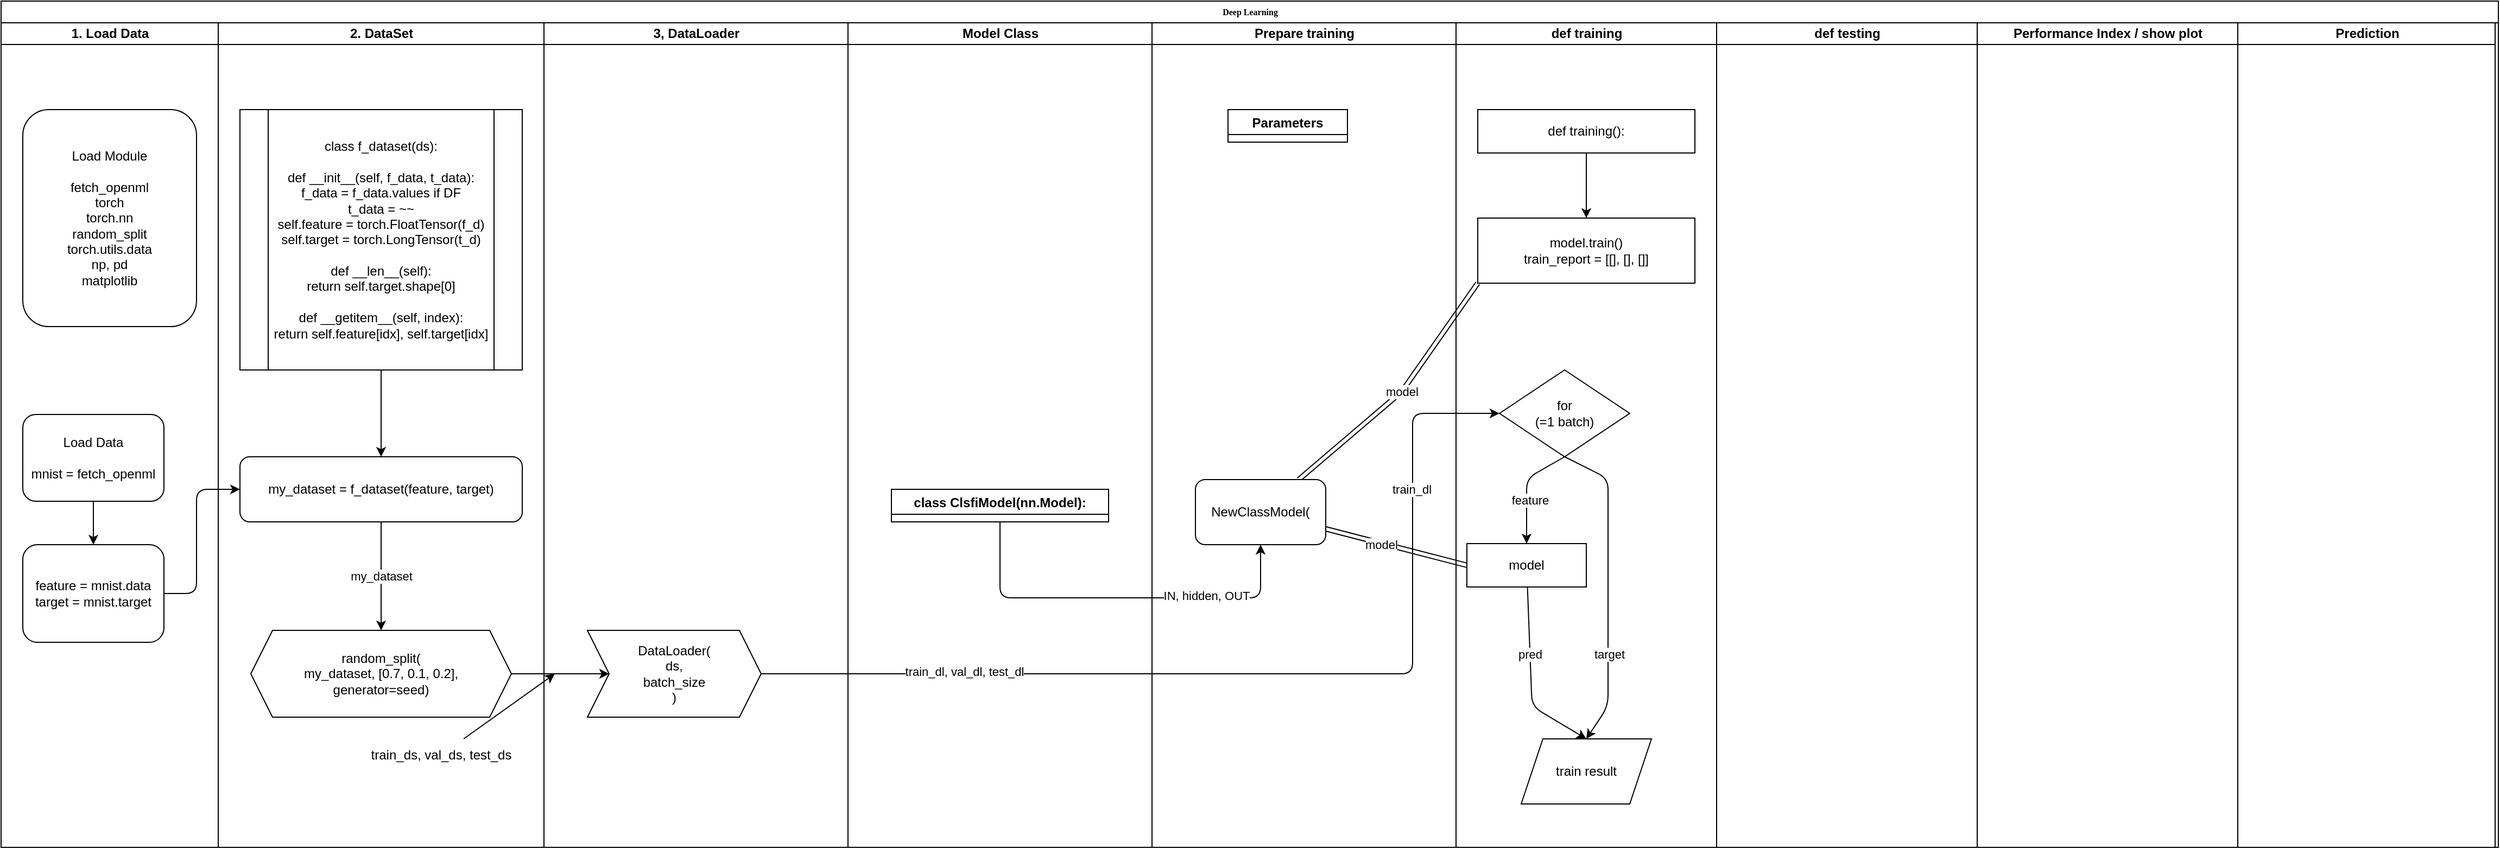 <mxfile>
    <diagram id="5OHYInAw_ak4mr4Z1Iow" name="Page-1">
        <mxGraphModel dx="1413" dy="840" grid="1" gridSize="10" guides="1" tooltips="1" connect="1" arrows="1" fold="1" page="1" pageScale="1" pageWidth="1169" pageHeight="827" math="0" shadow="0">
            <root>
                <mxCell id="0"/>
                <mxCell id="1" style="locked=1;" parent="0"/>
                <mxCell id="55" value="Deep Learning" style="swimlane;html=1;childLayout=stackLayout;startSize=20;rounded=0;shadow=0;labelBackgroundColor=none;strokeWidth=1;fontFamily=Verdana;fontSize=8;align=center;" parent="1" vertex="1">
                    <mxGeometry x="20" y="20" width="2300" height="780" as="geometry"/>
                </mxCell>
                <mxCell id="56" value="1. Load Data" style="swimlane;html=1;startSize=20;" parent="55" vertex="1">
                    <mxGeometry y="20" width="200" height="760" as="geometry"/>
                </mxCell>
                <mxCell id="75" value="2. DataSet" style="swimlane;html=1;startSize=20;" parent="55" vertex="1">
                    <mxGeometry x="200" y="20" width="300" height="760" as="geometry"/>
                </mxCell>
                <mxCell id="77" value="3, DataLoader" style="swimlane;html=1;startSize=20;" parent="55" vertex="1">
                    <mxGeometry x="500" y="20" width="280" height="760" as="geometry">
                        <mxRectangle x="320" y="20" width="40" height="730" as="alternateBounds"/>
                    </mxGeometry>
                </mxCell>
                <mxCell id="82" value="Model Class" style="swimlane;html=1;startSize=20;" parent="55" vertex="1">
                    <mxGeometry x="780" y="20" width="280" height="760" as="geometry">
                        <mxRectangle x="480" y="20" width="40" height="1085" as="alternateBounds"/>
                    </mxGeometry>
                </mxCell>
                <mxCell id="103" value="Prepare training" style="swimlane;html=1;startSize=20;" parent="55" vertex="1">
                    <mxGeometry x="1060" y="20" width="280" height="760" as="geometry"/>
                </mxCell>
                <mxCell id="104" value="def training" style="swimlane;html=1;startSize=20;" parent="55" vertex="1">
                    <mxGeometry x="1340" y="20" width="240" height="760" as="geometry"/>
                </mxCell>
                <mxCell id="98" value="def testing" style="swimlane;html=1;startSize=20;" parent="55" vertex="1">
                    <mxGeometry x="1580" y="20" width="240" height="760" as="geometry"/>
                </mxCell>
                <mxCell id="110" value="Performance Index / show plot" style="swimlane;html=1;startSize=20;" parent="55" vertex="1">
                    <mxGeometry x="1820" y="20" width="240" height="760" as="geometry"/>
                </mxCell>
                <mxCell id="111" value="Prediction" style="swimlane;html=1;startSize=20;" parent="55" vertex="1">
                    <mxGeometry x="2060" y="20" width="237" height="760" as="geometry"/>
                </mxCell>
                <mxCell id="102" value="큰 프레임" parent="0"/>
                <mxCell id="113" value="Load Module&lt;br&gt;&lt;br&gt;fetch_openml&lt;br&gt;torch&lt;br&gt;torch.nn&lt;br&gt;random_split&lt;br&gt;torch.utils.data&lt;br&gt;np, pd&lt;br&gt;matplotlib" style="rounded=1;whiteSpace=wrap;html=1;" parent="102" vertex="1">
                    <mxGeometry x="40" y="120" width="160" height="200" as="geometry"/>
                </mxCell>
                <mxCell id="116" value="" style="edgeStyle=none;html=1;strokeColor=default;" parent="102" source="114" target="115" edge="1">
                    <mxGeometry relative="1" as="geometry"/>
                </mxCell>
                <mxCell id="114" value="Load Data&lt;br&gt;&lt;br&gt;mnist = fetch_openml" style="rounded=1;whiteSpace=wrap;html=1;" parent="102" vertex="1">
                    <mxGeometry x="40" y="401" width="130" height="80" as="geometry"/>
                </mxCell>
                <mxCell id="125" style="edgeStyle=none;html=1;exitX=1;exitY=0.5;exitDx=0;exitDy=0;entryX=0;entryY=0.5;entryDx=0;entryDy=0;strokeColor=default;" parent="102" source="115" target="120" edge="1">
                    <mxGeometry relative="1" as="geometry">
                        <Array as="points">
                            <mxPoint x="200" y="566"/>
                            <mxPoint x="200" y="470"/>
                        </Array>
                    </mxGeometry>
                </mxCell>
                <mxCell id="115" value="feature = mnist.data&lt;br&gt;target = mnist.target" style="rounded=1;whiteSpace=wrap;html=1;fillColor=default;strokeColor=default;fontColor=default;" parent="102" vertex="1">
                    <mxGeometry x="40" y="521" width="130" height="90" as="geometry"/>
                </mxCell>
                <mxCell id="121" value="" style="edgeStyle=none;html=1;" parent="102" source="119" target="120" edge="1">
                    <mxGeometry relative="1" as="geometry"/>
                </mxCell>
                <mxCell id="119" value="class f_dataset(ds):&lt;br&gt;&lt;br&gt;def __init__(self, f_data, t_data):&lt;br&gt;f_data = f_data.values if DF&lt;br&gt;t_data = ~~&lt;br&gt;self.feature = torch.FloatTensor(f_d)&lt;br&gt;self.target = torch.LongTensor(t_d)&lt;br&gt;&lt;br&gt;def __len__(self):&lt;br&gt;return self.target.shape[0]&lt;br&gt;&lt;br&gt;def __getitem__(self, index):&lt;br&gt;return self.feature[idx], self.target[idx]" style="shape=process;whiteSpace=wrap;html=1;backgroundOutline=1;" parent="102" vertex="1">
                    <mxGeometry x="240" y="120" width="260" height="240" as="geometry"/>
                </mxCell>
                <mxCell id="127" value="my_dataset" style="edgeStyle=none;html=1;strokeColor=default;labelBackgroundColor=default;" parent="102" source="120" target="126" edge="1">
                    <mxGeometry relative="1" as="geometry"/>
                </mxCell>
                <mxCell id="120" value="my_dataset = f_dataset(feature, target)" style="rounded=1;whiteSpace=wrap;html=1;fillColor=default;strokeColor=default;fontColor=default;labelBackgroundColor=none;" parent="102" vertex="1">
                    <mxGeometry x="240" y="440" width="260" height="60" as="geometry"/>
                </mxCell>
                <mxCell id="131" value="" style="edgeStyle=none;sketch=0;html=1;labelBackgroundColor=default;strokeColor=default;fontColor=default;" parent="102" source="126" target="130" edge="1">
                    <mxGeometry relative="1" as="geometry"/>
                </mxCell>
                <mxCell id="126" value="random_split(&lt;br&gt;my_dataset, [0.7, 0.1, 0.2], &lt;br&gt;generator=seed)" style="shape=hexagon;perimeter=hexagonPerimeter2;whiteSpace=wrap;html=1;fixedSize=1;fillColor=default;strokeColor=default;fontColor=default;rounded=1;labelBackgroundColor=none;arcSize=0;" parent="102" vertex="1">
                    <mxGeometry x="250" y="600" width="240" height="80" as="geometry"/>
                </mxCell>
                <mxCell id="150" style="edgeStyle=none;sketch=0;html=1;exitX=1;exitY=0.5;exitDx=0;exitDy=0;entryX=0;entryY=0.5;entryDx=0;entryDy=0;labelBackgroundColor=default;strokeColor=default;fontColor=default;" parent="102" source="130" target="148" edge="1">
                    <mxGeometry relative="1" as="geometry">
                        <Array as="points">
                            <mxPoint x="1320" y="640"/>
                            <mxPoint x="1320" y="400"/>
                            <mxPoint x="1380" y="400"/>
                        </Array>
                    </mxGeometry>
                </mxCell>
                <mxCell id="151" value="train_dl" style="edgeLabel;html=1;align=center;verticalAlign=middle;resizable=0;points=[];fontColor=default;" parent="150" vertex="1" connectable="0">
                    <mxGeometry x="0.546" y="1" relative="1" as="geometry">
                        <mxPoint y="-59" as="offset"/>
                    </mxGeometry>
                </mxCell>
                <mxCell id="181" value="train_dl, val_dl, test_dl" style="edgeLabel;html=1;align=center;verticalAlign=middle;resizable=0;points=[];" vertex="1" connectable="0" parent="150">
                    <mxGeometry x="-0.594" y="2" relative="1" as="geometry">
                        <mxPoint as="offset"/>
                    </mxGeometry>
                </mxCell>
                <mxCell id="130" value="DataLoader(&lt;br&gt;ds,&lt;br&gt;batch_size&lt;br&gt;)" style="shape=step;perimeter=stepPerimeter;whiteSpace=wrap;html=1;fixedSize=1;labelBackgroundColor=default;strokeColor=default;fontColor=default;fillColor=default;" parent="102" vertex="1">
                    <mxGeometry x="560" y="600" width="160" height="80" as="geometry"/>
                </mxCell>
                <mxCell id="136" style="edgeStyle=none;sketch=0;html=1;labelBackgroundColor=default;strokeColor=default;fontColor=default;" parent="102" source="133" edge="1">
                    <mxGeometry relative="1" as="geometry">
                        <mxPoint x="530" y="640" as="targetPoint"/>
                    </mxGeometry>
                </mxCell>
                <mxCell id="133" value="train_ds, val_ds, test_ds" style="text;html=1;align=center;verticalAlign=middle;resizable=0;points=[];autosize=1;strokeColor=none;fillColor=none;fontColor=default;" parent="102" vertex="1">
                    <mxGeometry x="350" y="700" width="150" height="30" as="geometry"/>
                </mxCell>
                <mxCell id="169" style="edgeStyle=none;sketch=0;html=1;entryX=0.5;entryY=1;entryDx=0;entryDy=0;labelBackgroundColor=default;strokeColor=default;fontColor=default;exitX=0.5;exitY=1;exitDx=0;exitDy=0;" parent="102" source="177" target="166" edge="1">
                    <mxGeometry relative="1" as="geometry">
                        <Array as="points">
                            <mxPoint x="940" y="570"/>
                            <mxPoint x="1180" y="570"/>
                        </Array>
                        <mxPoint x="940" y="520" as="sourcePoint"/>
                    </mxGeometry>
                </mxCell>
                <mxCell id="176" value="IN, hidden, OUT" style="edgeLabel;html=1;align=center;verticalAlign=middle;resizable=0;points=[];fontColor=default;" parent="169" vertex="1" connectable="0">
                    <mxGeometry x="0.447" y="2" relative="1" as="geometry">
                        <mxPoint as="offset"/>
                    </mxGeometry>
                </mxCell>
                <mxCell id="145" value="" style="edgeStyle=none;sketch=0;html=1;labelBackgroundColor=default;strokeColor=default;fontColor=default;" parent="102" source="143" target="144" edge="1">
                    <mxGeometry relative="1" as="geometry"/>
                </mxCell>
                <mxCell id="143" value="def training():" style="whiteSpace=wrap;html=1;labelBackgroundColor=default;strokeColor=default;fontColor=default;fillColor=default;" parent="102" vertex="1">
                    <mxGeometry x="1380" y="120" width="200" height="40" as="geometry"/>
                </mxCell>
                <mxCell id="144" value="model.train()&lt;br&gt;train_report = [[], [], []]" style="whiteSpace=wrap;html=1;labelBackgroundColor=default;strokeColor=default;fontColor=default;fillColor=default;" parent="102" vertex="1">
                    <mxGeometry x="1380" y="220" width="200" height="60" as="geometry"/>
                </mxCell>
                <mxCell id="153" style="edgeStyle=none;sketch=0;html=1;exitX=0.5;exitY=1;exitDx=0;exitDy=0;entryX=0.5;entryY=0;entryDx=0;entryDy=0;labelBackgroundColor=default;strokeColor=default;fontColor=default;" parent="102" source="148" target="152" edge="1">
                    <mxGeometry relative="1" as="geometry">
                        <Array as="points">
                            <mxPoint x="1425" y="460"/>
                        </Array>
                    </mxGeometry>
                </mxCell>
                <mxCell id="154" value="feature" style="edgeLabel;html=1;align=center;verticalAlign=middle;resizable=0;points=[];fontColor=default;" parent="153" vertex="1" connectable="0">
                    <mxGeometry x="0.202" y="3" relative="1" as="geometry">
                        <mxPoint as="offset"/>
                    </mxGeometry>
                </mxCell>
                <mxCell id="158" style="edgeStyle=none;sketch=0;html=1;exitX=0.5;exitY=1;exitDx=0;exitDy=0;labelBackgroundColor=default;strokeColor=default;fontColor=default;entryX=0.5;entryY=0;entryDx=0;entryDy=0;" parent="102" source="148" target="165" edge="1">
                    <mxGeometry relative="1" as="geometry">
                        <mxPoint x="1457.57" y="641.24" as="targetPoint"/>
                        <Array as="points">
                            <mxPoint x="1500" y="460"/>
                            <mxPoint x="1500" y="670"/>
                        </Array>
                    </mxGeometry>
                </mxCell>
                <mxCell id="159" value="target" style="edgeLabel;html=1;align=center;verticalAlign=middle;resizable=0;points=[];fontColor=default;" parent="158" vertex="1" connectable="0">
                    <mxGeometry x="0.488" y="-1" relative="1" as="geometry">
                        <mxPoint x="2" y="-10" as="offset"/>
                    </mxGeometry>
                </mxCell>
                <mxCell id="148" value="for&lt;br&gt;(=1 batch)" style="rhombus;whiteSpace=wrap;html=1;labelBackgroundColor=default;" parent="102" vertex="1">
                    <mxGeometry x="1400" y="360" width="120" height="80" as="geometry"/>
                </mxCell>
                <mxCell id="156" value="" style="edgeStyle=none;sketch=0;html=1;labelBackgroundColor=default;strokeColor=default;fontColor=default;entryX=0.5;entryY=0;entryDx=0;entryDy=0;" parent="102" source="152" target="165" edge="1">
                    <mxGeometry relative="1" as="geometry">
                        <mxPoint x="1430" y="640" as="targetPoint"/>
                        <Array as="points">
                            <mxPoint x="1430" y="670"/>
                        </Array>
                    </mxGeometry>
                </mxCell>
                <mxCell id="157" value="pred" style="edgeLabel;html=1;align=center;verticalAlign=middle;resizable=0;points=[];fontColor=default;" parent="156" vertex="1" connectable="0">
                    <mxGeometry x="-0.262" relative="1" as="geometry">
                        <mxPoint as="offset"/>
                    </mxGeometry>
                </mxCell>
                <mxCell id="152" value="model" style="whiteSpace=wrap;html=1;labelBackgroundColor=default;strokeColor=default;fontColor=default;fillColor=default;" parent="102" vertex="1">
                    <mxGeometry x="1370" y="520" width="110" height="40" as="geometry"/>
                </mxCell>
                <mxCell id="165" value="train result" style="shape=parallelogram;perimeter=parallelogramPerimeter;whiteSpace=wrap;html=1;fixedSize=1;labelBackgroundColor=default;strokeColor=default;fontColor=default;fillColor=default;" parent="102" vertex="1">
                    <mxGeometry x="1420" y="700" width="120" height="60" as="geometry"/>
                </mxCell>
                <mxCell id="170" style="edgeStyle=none;sketch=0;html=1;entryX=0;entryY=0.5;entryDx=0;entryDy=0;labelBackgroundColor=default;strokeColor=default;fontColor=default;shape=link;" parent="102" source="166" target="152" edge="1">
                    <mxGeometry relative="1" as="geometry"/>
                </mxCell>
                <mxCell id="171" value="model" style="edgeLabel;html=1;align=center;verticalAlign=middle;resizable=0;points=[];fontColor=default;" parent="170" vertex="1" connectable="0">
                    <mxGeometry x="-0.516" y="1" relative="1" as="geometry">
                        <mxPoint x="19" y="7" as="offset"/>
                    </mxGeometry>
                </mxCell>
                <mxCell id="172" style="edgeStyle=none;sketch=0;html=1;entryX=0;entryY=1;entryDx=0;entryDy=0;labelBackgroundColor=default;strokeColor=default;fontColor=default;shape=link;" parent="102" source="166" target="144" edge="1">
                    <mxGeometry relative="1" as="geometry">
                        <Array as="points">
                            <mxPoint x="1310" y="380"/>
                        </Array>
                    </mxGeometry>
                </mxCell>
                <mxCell id="173" value="model" style="edgeLabel;html=1;align=center;verticalAlign=middle;resizable=0;points=[];fontColor=default;" parent="172" vertex="1" connectable="0">
                    <mxGeometry x="-0.194" y="2" relative="1" as="geometry">
                        <mxPoint x="20" y="-15" as="offset"/>
                    </mxGeometry>
                </mxCell>
                <mxCell id="166" value="NewClassModel(" style="rounded=1;whiteSpace=wrap;html=1;labelBackgroundColor=default;" parent="102" vertex="1">
                    <mxGeometry x="1120" y="461" width="120" height="60" as="geometry"/>
                </mxCell>
                <mxCell id="177" value="class ClsfiModel(nn.Model):" style="swimlane;" vertex="1" collapsed="1" parent="102">
                    <mxGeometry x="840" y="470" width="200" height="30" as="geometry">
                        <mxRectangle x="810" y="120" width="257.5" height="400" as="alternateBounds"/>
                    </mxGeometry>
                </mxCell>
                <mxCell id="178" value="&lt;span style=&quot;background-color: rgb(255, 255, 255);&quot;&gt;def __init__(self,&lt;/span&gt;&lt;br style=&quot;border-color: var(--border-color);&quot;&gt;&lt;span style=&quot;background-color: rgb(255, 255, 255);&quot;&gt;IN, hidden_size,out):&lt;/span&gt;&lt;br style=&quot;border-color: var(--border-color);&quot;&gt;&lt;span style=&quot;background-color: rgb(255, 255, 255);&quot;&gt;super(~~).__init__()&lt;/span&gt;&lt;br style=&quot;border-color: var(--border-color);&quot;&gt;&lt;span style=&quot;background-color: rgb(255, 255, 255);&quot;&gt;self.input_layer = nn.Linear(&lt;/span&gt;&lt;br style=&quot;border-color: var(--border-color);&quot;&gt;&lt;span style=&quot;background-color: rgb(255, 255, 255);&quot;&gt;IN, hidden[0] )&lt;/span&gt;&lt;br style=&quot;border-color: var(--border-color);&quot;&gt;&lt;span style=&quot;background-color: rgb(255, 255, 255);&quot;&gt;self.relu = nn.ReLU()&lt;/span&gt;&lt;br style=&quot;border-color: var(--border-color);&quot;&gt;&lt;span style=&quot;background-color: rgb(255, 255, 255);&quot;&gt;self.hidden_layer = nn.ModuleList()&lt;/span&gt;&lt;br style=&quot;border-color: var(--border-color);&quot;&gt;&lt;span style=&quot;background-color: rgb(255, 255, 255);&quot;&gt;for i in range(len(hidden) -1):&lt;/span&gt;&lt;br style=&quot;border-color: var(--border-color);&quot;&gt;&lt;span style=&quot;background-color: rgb(255, 255, 255);&quot;&gt;self.hidden_layer.append(~~)&lt;/span&gt;&lt;br style=&quot;border-color: var(--border-color);&quot;&gt;&lt;span style=&quot;background-color: rgb(255, 255, 255);&quot;&gt;self.out_layer = nn.Linear( hidden[-1], OUT )&lt;/span&gt;&lt;br style=&quot;border-color: var(--border-color);&quot;&gt;&lt;br style=&quot;border-color: var(--border-color);&quot;&gt;&lt;span style=&quot;background-color: rgb(255, 255, 255);&quot;&gt;def forward(self, x):&lt;/span&gt;&lt;br style=&quot;border-color: var(--border-color);&quot;&gt;&lt;span style=&quot;background-color: rgb(255, 255, 255);&quot;&gt;y = self.in_layer(x)&lt;/span&gt;&lt;br style=&quot;border-color: var(--border-color);&quot;&gt;&lt;span style=&quot;background-color: rgb(255, 255, 255);&quot;&gt;y = self.relu(y)&lt;/span&gt;&lt;br style=&quot;border-color: var(--border-color);&quot;&gt;&lt;span style=&quot;background-color: rgb(255, 255, 255);&quot;&gt;for hidden in self.hidden ~~&lt;/span&gt;&lt;br style=&quot;border-color: var(--border-color);&quot;&gt;&lt;span style=&quot;background-color: rgb(255, 255, 255);&quot;&gt;y = self.hidden&lt;/span&gt;&lt;br style=&quot;border-color: var(--border-color);&quot;&gt;&lt;span style=&quot;background-color: rgb(255, 255, 255);&quot;&gt;y = self.relu&lt;/span&gt;&lt;br style=&quot;border-color: var(--border-color);&quot;&gt;&lt;br style=&quot;border-color: var(--border-color);&quot;&gt;&lt;span style=&quot;background-color: rgb(255, 255, 255);&quot;&gt;y = self.out&lt;/span&gt;&lt;br style=&quot;border-color: var(--border-color);&quot;&gt;&lt;br style=&quot;border-color: var(--border-color);&quot;&gt;&lt;span style=&quot;background-color: rgb(255, 255, 255);&quot;&gt;return y&lt;/span&gt;" style="text;html=1;align=center;verticalAlign=middle;resizable=0;points=[];autosize=1;strokeColor=none;fillColor=none;" vertex="1" parent="177">
                    <mxGeometry x="-2.5" y="50" width="260" height="320" as="geometry"/>
                </mxCell>
                <mxCell id="179" value="Parameters" style="swimlane;startSize=23;" vertex="1" collapsed="1" parent="102">
                    <mxGeometry x="1150" y="120" width="110" height="30" as="geometry">
                        <mxRectangle x="1100" y="80" width="240" height="230" as="alternateBounds"/>
                    </mxGeometry>
                </mxCell>
                <mxCell id="180" value="&lt;span style=&quot;background-color: rgb(255, 255, 255);&quot;&gt;1. DEVICE&lt;/span&gt;&lt;br style=&quot;border-color: var(--border-color);&quot;&gt;&lt;span style=&quot;background-color: rgb(255, 255, 255);&quot;&gt;2. EPOCHS&lt;/span&gt;&lt;br style=&quot;border-color: var(--border-color);&quot;&gt;&lt;span style=&quot;background-color: rgb(255, 255, 255);&quot;&gt;3. IN, OUT&lt;/span&gt;&lt;br style=&quot;border-color: var(--border-color);&quot;&gt;&lt;span style=&quot;background-color: rgb(255, 255, 255);&quot;&gt;4. model&lt;/span&gt;&lt;br style=&quot;border-color: var(--border-color);&quot;&gt;&lt;span style=&quot;background-color: rgb(255, 255, 255);&quot;&gt;model = NewClassiModel(&lt;/span&gt;&lt;br style=&quot;border-color: var(--border-color);&quot;&gt;&lt;span style=&quot;background-color: rgb(255, 255, 255);&quot;&gt;IN, hidden, out ).to(DEVICE)&lt;/span&gt;&lt;br style=&quot;border-color: var(--border-color);&quot;&gt;&lt;span style=&quot;background-color: rgb(255, 255, 255);&quot;&gt;5. Loss func.&lt;/span&gt;&lt;br style=&quot;border-color: var(--border-color);&quot;&gt;&lt;span style=&quot;background-color: rgb(255, 255, 255);&quot;&gt;= nn.CrossEntropyLoss()&lt;/span&gt;&lt;br style=&quot;border-color: var(--border-color);&quot;&gt;&lt;span style=&quot;background-color: rgb(255, 255, 255);&quot;&gt;6. Optimizer&lt;/span&gt;&lt;br style=&quot;border-color: var(--border-color);&quot;&gt;&lt;span style=&quot;background-color: rgb(255, 255, 255);&quot;&gt;= optim.Adam(model, parameters(), lr)&lt;/span&gt;&lt;br style=&quot;border-color: var(--border-color);&quot;&gt;&lt;span style=&quot;background-color: rgb(255, 255, 255);&quot;&gt;7. Scheduler&lt;/span&gt;&lt;br style=&quot;border-color: var(--border-color);&quot;&gt;&lt;span style=&quot;background-color: rgb(255, 255, 255);&quot;&gt;= ReduceLROnPlateau(Optimizer, ~~)&lt;/span&gt;&lt;br style=&quot;border-color: var(--border-color);&quot;&gt;&lt;span style=&quot;background-color: rgb(255, 255, 255);&quot;&gt;8. classifying counts&lt;/span&gt;&lt;br style=&quot;border-color: var(--border-color);&quot;&gt;&lt;span style=&quot;background-color: rgb(255, 255, 255);&quot;&gt;CLASSES = 10&lt;/span&gt;" style="text;html=1;align=center;verticalAlign=middle;resizable=0;points=[];autosize=1;strokeColor=none;fillColor=none;" vertex="1" parent="179">
                    <mxGeometry x="5" y="20" width="230" height="220" as="geometry"/>
                </mxCell>
            </root>
        </mxGraphModel>
    </diagram>
</mxfile>